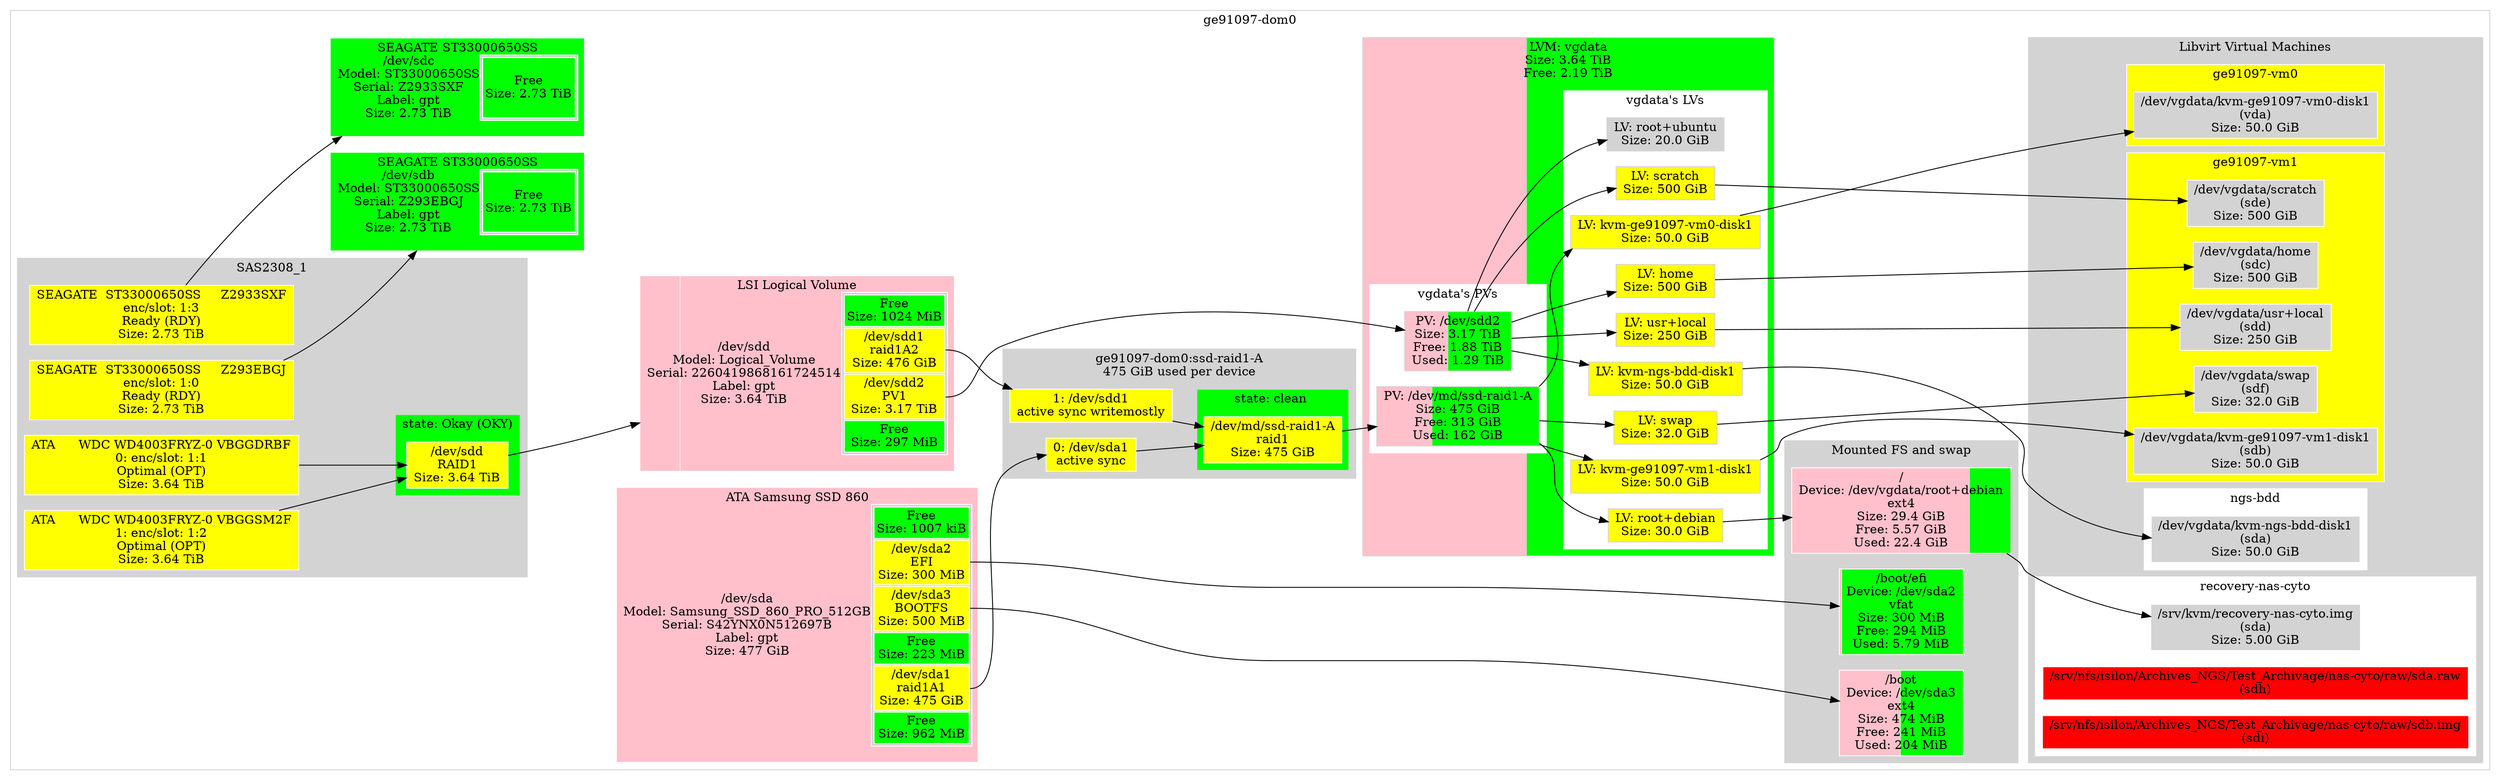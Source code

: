 digraph "ge91097-dom0"{ // HEADER: MACHINE
	rankdir=LR; // HEADER: MACHINE
	subgraph "cluster_machine@ge91097-dom0" {
		style=filled;
		color=lightgrey;
		fillcolor=white;
		node [style=filled,color=white,fillcolor=white,shape=rectangle];
			{ "machine@ge91097-dom0|Partition::GPT@sda" [
				label=<<TABLE BORDER="0" CELLPADDING="0" CELLSPACING="0">
						<TR> <TD COLSPAN="2">ATA Samsung SSD 860</TD> </TR><TR><TD >/dev/sda<BR/>Model: Samsung_SSD_860_PRO_512GB<BR/>Serial: S42YNX0N512697B<BR/>Label: gpt<BR/>Size: 477 GiB</TD>    <TD BGCOLOR="lightgrey">
						<TABLE >
							<TR>
								<TD bgcolor="green">
								Free<BR/>Size: 1007 kiB
								</TD>
							</TR>
							<TR>
								<TD PORT="2" BGCOLOR="yellow">
								/dev/sda2<BR/>EFI<BR/>Size: 300 MiB
								</TD>
							</TR>
							<TR>
								<TD PORT="3" BGCOLOR="yellow">
								/dev/sda3<BR/>BOOTFS<BR/>Size: 500 MiB
								</TD>
							</TR>
							<TR>
								<TD bgcolor="green">
								Free<BR/>Size: 223 MiB
								</TD>
							</TR>
							<TR>
								<TD PORT="1" BGCOLOR="yellow">
								/dev/sda1<BR/>raid1A1<BR/>Size: 475 GiB
								</TD>
							</TR>
							<TR>
								<TD bgcolor="green">
								Free<BR/>Size: 962 MiB
								</TD>
							</TR>
						</TABLE>
						</TD> </TR><TR> <TD COLSPAN="2"> </TD> </TR>
					</TABLE>
				>;
				// Style node
				color=white;
				fillcolor=lightgrey;
				shape="rectangle";
				style=striped;
				fillcolor="green;0.000002:pink;0.000614:pink;0.001024:green;0.000457:pink;0.995933:green;0.001970";
			]; }
			{ "machine@ge91097-dom0|Partition::GPT@sdb" [
				label=<<TABLE BORDER="0" CELLPADDING="0" CELLSPACING="0">
						<TR> <TD COLSPAN="2">SEAGATE ST33000650SS</TD> </TR><TR><TD >/dev/sdb<BR/>Model: ST33000650SS<BR/>Serial: Z293EBGJ<BR/>Label: gpt<BR/>Size: 2.73 TiB</TD>    <TD BGCOLOR="lightgrey">
						<TABLE >
							<TR>
								<TD bgcolor="green">
								Free<BR/>Size: 2.73 TiB
								</TD>
							</TR>
						</TABLE>
						</TD> </TR><TR> <TD COLSPAN="2"> </TD> </TR>
					</TABLE>
				>;
				// Style node
				color=white;
				fillcolor=lightgrey;
				shape="rectangle";
				style=striped;
				fillcolor="green;1.000000";
			]; }
			{ "machine@ge91097-dom0|Partition::GPT@sdc" [
				label=<<TABLE BORDER="0" CELLPADDING="0" CELLSPACING="0">
						<TR> <TD COLSPAN="2">SEAGATE ST33000650SS</TD> </TR><TR><TD >/dev/sdc<BR/>Model: ST33000650SS<BR/>Serial: Z2933SXF<BR/>Label: gpt<BR/>Size: 2.73 TiB</TD>    <TD BGCOLOR="lightgrey">
						<TABLE >
							<TR>
								<TD bgcolor="green">
								Free<BR/>Size: 2.73 TiB
								</TD>
							</TR>
						</TABLE>
						</TD> </TR><TR> <TD COLSPAN="2"> </TD> </TR>
					</TABLE>
				>;
				// Style node
				color=white;
				fillcolor=lightgrey;
				shape="rectangle";
				style=striped;
				fillcolor="green;1.000000";
			]; }
			{ "machine@ge91097-dom0|Partition::GPT@sdd" [
				label=<<TABLE BORDER="0" CELLPADDING="0" CELLSPACING="0">
						<TR> <TD COLSPAN="2">LSI Logical Volume</TD> </TR><TR><TD >/dev/sdd<BR/>Model: Logical_Volume<BR/>Serial: 2260419868161724514<BR/>Label: gpt<BR/>Size: 3.64 TiB</TD>    <TD BGCOLOR="lightgrey">
						<TABLE >
							<TR>
								<TD bgcolor="green">
								Free<BR/>Size: 1024 MiB
								</TD>
							</TR>
							<TR>
								<TD PORT="1" BGCOLOR="yellow">
								/dev/sdd1<BR/>raid1A2<BR/>Size: 476 GiB
								</TD>
							</TR>
							<TR>
								<TD PORT="2" BGCOLOR="yellow">
								/dev/sdd2<BR/>PV1<BR/>Size: 3.17 TiB
								</TD>
							</TR>
							<TR>
								<TD bgcolor="green">
								Free<BR/>Size: 297 MiB
								</TD>
							</TR>
						</TABLE>
						</TD> </TR><TR> <TD COLSPAN="2"> </TD> </TR>
					</TABLE>
				>;
				// Style node
				color=white;
				fillcolor=lightgrey;
				shape="rectangle";
				style=striped;
				fillcolor="green;0.000268:pink;0.127775:pink;0.871878:green;0.000078";
			]; }
			subgraph "cluster_machine@ge91097-dom0|LVM::VG@vgdata" {
				style=filled;
				color=lightgrey;
				fillcolor=lightgrey;
				node [style=filled,color=lightgrey,fillcolor=lightgrey,shape=rectangle];
				subgraph "cluster_machine@ge91097-dom0|LVM::VG@vgdata|::PVs" {
					color=white;
					fillcolor=white;
					{ "machine@ge91097-dom0|LVM::VG@vgdata|::PVs|::PV@md127" [
						label="PV: /dev/md/ssd-raid1-A\nSize: 475 GiB\nFree: 313 GiB\nUsed: 162 GiB";
						style=striped;fillcolor="pink;0.341145.2:green"
					]; }
					{ "machine@ge91097-dom0|LVM::VG@vgdata|::PVs|::PV@sdd2" [
						label="PV: /dev/sdd2\nSize: 3.17 TiB\nFree: 1.88 TiB\nUsed: 1.29 TiB";
						style=striped;fillcolor="pink;0.406404.2:green"
					]; }
					label="vgdata's PVs";
				}
				subgraph "cluster_machine@ge91097-dom0|LVM::VG@vgdata|::LVs" {
					color=white;
					fillcolor=white;
					{ "machine@ge91097-dom0|LVM::VG@vgdata|::LVs|::LV@home" [
						label="LV: home\nSize: 500 GiB";
						fillcolor="yellow"
					]; }
					{ "machine@ge91097-dom0|LVM::VG@vgdata|::LVs|::LV@kvm-ge91097-vm0-disk1" [
						label="LV: kvm-ge91097-vm0-disk1\nSize: 50.0 GiB";
						fillcolor="yellow"
					]; }
					{ "machine@ge91097-dom0|LVM::VG@vgdata|::LVs|::LV@kvm-ge91097-vm1-disk1" [
						label="LV: kvm-ge91097-vm1-disk1\nSize: 50.0 GiB";
						fillcolor="yellow"
					]; }
					{ "machine@ge91097-dom0|LVM::VG@vgdata|::LVs|::LV@kvm-ngs-bdd-disk1" [
						label="LV: kvm-ngs-bdd-disk1\nSize: 50.0 GiB";
						fillcolor="yellow"
					]; }
					{ "machine@ge91097-dom0|LVM::VG@vgdata|::LVs|::LV@root+debian" [
						label="LV: root+debian\nSize: 30.0 GiB";
						fillcolor="yellow"
					]; }
					{ "machine@ge91097-dom0|LVM::VG@vgdata|::LVs|::LV@root+ubuntu" [
						label="LV: root+ubuntu\nSize: 20.0 GiB";
						fillcolor="lightgrey"
					]; }
					{ "machine@ge91097-dom0|LVM::VG@vgdata|::LVs|::LV@scratch" [
						label="LV: scratch\nSize: 500 GiB";
						fillcolor="yellow"
					]; }
					{ "machine@ge91097-dom0|LVM::VG@vgdata|::LVs|::LV@swap" [
						label="LV: swap\nSize: 32.0 GiB";
						fillcolor="yellow"
					]; }
					{ "machine@ge91097-dom0|LVM::VG@vgdata|::LVs|::LV@usr+local" [
						label="LV: usr+local\nSize: 250 GiB";
						fillcolor="yellow"
					]; }
					label="vgdata's LVs";
				}
				label="LVM: vgdata\nSize: 3.64 TiB\nFree: 2.19 TiB";
				style=striped;fillcolor="pink;0.398080.2:green"
			}
			subgraph "cluster_machine@ge91097-dom0|RAID::MD@md127" {
				style=filled;
				color=lightgrey;
				fillcolor=lightgrey;
				node [style=filled,color=white,fillcolor=lightgrey,shape=rectangle];
				subgraph "cluster_machine@ge91097-dom0|RAID::MD@md127|::State" {
					{ "machine@ge91097-dom0|RAID::MD@md127|::State|::RaidDevice@md127" [
						label="/dev/md/ssd-raid1-A\nraid1\nSize: 475 GiB";
						fillcolor="yellow"
					]; }
					label="state: clean ";
					shape=oval
					fillcolor=green
				}
				{ "machine@ge91097-dom0|RAID::MD@md127|::Device@sda1" [
					label="0: /dev/sda1\nactive sync";
					fillcolor=yellow
				]; }
				{ "machine@ge91097-dom0|RAID::MD@md127|::Device@sdd1" [
					label="1: /dev/sdd1\nactive sync writemostly";
					fillcolor=yellow
				]; }
				label="ge91097-dom0:ssd-raid1-A\n475 GiB used per device";
			}
			subgraph "cluster_machine@ge91097-dom0|RAID::LSI::SASIrcu@0" {
				style=filled;
				color=lightgrey;
				fillcolor=lightgrey;
				node [style=filled,color=white,fillcolor=lightgrey,shape=rectangle];
				{ "machine@ge91097-dom0|RAID::LSI::SASIrcu@0|::RawDevice@LSISASIrcu@1:0" [
					label="SEAGATE  ST33000650SS     Z293EBGJ\nenc/slot: 1:0\nReady (RDY)\nSize: 2.73 TiB";
					fillcolor=yellow
				]; }
				{ "machine@ge91097-dom0|RAID::LSI::SASIrcu@0|::RawDevice@LSISASIrcu@1:1" [
					label="ATA      WDC WD4003FRYZ-0 VBGGDRBF\n0: enc/slot: 1:1\nOptimal (OPT)\nSize: 3.64 TiB";
					fillcolor=yellow
				]; }
				{ "machine@ge91097-dom0|RAID::LSI::SASIrcu@0|::RawDevice@LSISASIrcu@1:2" [
					label="ATA      WDC WD4003FRYZ-0 VBGGSM2F\n1: enc/slot: 1:2\nOptimal (OPT)\nSize: 3.64 TiB";
					fillcolor=yellow
				]; }
				{ "machine@ge91097-dom0|RAID::LSI::SASIrcu@0|::RawDevice@LSISASIrcu@1:3" [
					label="SEAGATE  ST33000650SS     Z2933SXF\nenc/slot: 1:3\nReady (RDY)\nSize: 2.73 TiB";
					fillcolor=yellow
				]; }
				subgraph "cluster_machine@ge91097-dom0|RAID::LSI::SASIrcu@0|::State@sdd" {
					{ "machine@ge91097-dom0|RAID::LSI::SASIrcu@0|::State@sdd|::RaidDevice@1" [
						label="/dev/sdd\nRAID1\nSize: 3.64 TiB";
						fillcolor="yellow"
					]; }
					label="state: Okay (OKY)";
					shape=oval
					fillcolor=green
				}
				label="SAS2308_1";
			}
			subgraph "cluster_machine@ge91097-dom0|FS" {
				style=filled;
				color=lightgrey;
				fillcolor=lightgrey;
				node [style=filled,color=white,fillcolor=lightgrey,shape=rectangle];
				{ "machine@ge91097-dom0|FS|::FS@/" [
					label="/\nDevice: /dev/vgdata/root+debian\next4\nSize: 29.4 GiB\nFree: 5.57 GiB\nUsed: 22.4 GiB";
					style=striped;fillcolor="pink;0.810348.2:green"
				]; }
				{ "machine@ge91097-dom0|FS|::FS@/boot/efi" [
					label="/boot/efi\nDevice: /dev/sda2\nvfat\nSize: 300 MiB\nFree: 294 MiB\nUsed: 5.79 MiB";
					style=striped;fillcolor="pink;0.019308.2:green"
				]; }
				{ "machine@ge91097-dom0|FS|::FS@/boot" [
					label="/boot\nDevice: /dev/sda3\next4\nSize: 474 MiB\nFree: 241 MiB\nUsed: 204 MiB";
					style=striped;fillcolor="pink;0.492481.2:green"
				]; }
				subgraph "cluster_machine@ge91097-dom0|FS|::AllSWAP@@FS@SWAP" {
					style=filled;
					color=white
					fillcolor=lightgrey;
					node [style=filled,color=white,fillcolor=lightgrey,shape=rectangle];
					label="SWAP\nSize: 0 B\nFree: 0 B\nUsed: 0 B";
					style=striped;fillcolor="green"
				}
				label="Mounted FS and swap";
			}
			subgraph "cluster_machine@ge91097-dom0|Libvirt" {
				style=filled;
				color=lightgrey;
				fillcolor=lightgrey;
				node [style=filled,color=white,fillcolor=lightgrey,shape=rectangle];
				subgraph "cluster_machine@ge91097-dom0|Libvirt|::VM@recovery-nas-cyto" {
					color=white;
					fillcolor=white;
					{ "machine@ge91097-dom0|Libvirt|::VM@recovery-nas-cyto|::Block@sda" [
						label="/srv/kvm/recovery-nas-cyto.img\n(sda)\nSize: 5.00 GiB";
					]; }
					{ "machine@ge91097-dom0|Libvirt|::VM@recovery-nas-cyto|::Block@sdh" [
						label="/srv/nfs/isilon/Archives_NGS/Test_Archivage/nas-cyto/raw/sda.raw\n(sdh)";
						fillcolor=red
					]; }
					{ "machine@ge91097-dom0|Libvirt|::VM@recovery-nas-cyto|::Block@sdi" [
						label="/srv/nfs/isilon/Archives_NGS/Test_Archivage/nas-cyto/raw/sdb.img\n(sdi)";
						fillcolor=red
					]; }
					label="recovery-nas-cyto";
				}
				subgraph "cluster_machine@ge91097-dom0|Libvirt|::VM@ngs-bdd" {
					color=white;
					fillcolor=white;
					{ "machine@ge91097-dom0|Libvirt|::VM@ngs-bdd|::Block@sda" [
						label="/dev/vgdata/kvm-ngs-bdd-disk1\n(sda)\nSize: 50.0 GiB";
					]; }
					label="ngs-bdd";
				}
				subgraph "cluster_machine@ge91097-dom0|Libvirt|::VM@ge91097-vm1" {
					color=white;
					fillcolor=white;
					{ "machine@ge91097-dom0|Libvirt|::VM@ge91097-vm1|::Block@sdc" [
						label="/dev/vgdata/home\n(sdc)\nSize: 500 GiB";
					]; }
					{ "machine@ge91097-dom0|Libvirt|::VM@ge91097-vm1|::Block@sdb" [
						label="/dev/vgdata/kvm-ge91097-vm1-disk1\n(sdb)\nSize: 50.0 GiB";
					]; }
					{ "machine@ge91097-dom0|Libvirt|::VM@ge91097-vm1|::Block@sde" [
						label="/dev/vgdata/scratch\n(sde)\nSize: 500 GiB";
					]; }
					{ "machine@ge91097-dom0|Libvirt|::VM@ge91097-vm1|::Block@sdf" [
						label="/dev/vgdata/swap\n(sdf)\nSize: 32.0 GiB";
					]; }
					{ "machine@ge91097-dom0|Libvirt|::VM@ge91097-vm1|::Block@sdd" [
						label="/dev/vgdata/usr+local\n(sdd)\nSize: 250 GiB";
					]; }
					label="ge91097-vm1";
					fillcolor=yellow
				}
				subgraph "cluster_machine@ge91097-dom0|Libvirt|::VM@ge91097-vm0" {
					color=white;
					fillcolor=white;
					{ "machine@ge91097-dom0|Libvirt|::VM@ge91097-vm0|::Block@vda" [
						label="/dev/vgdata/kvm-ge91097-vm0-disk1\n(vda)\nSize: 50.0 GiB";
					]; }
					label="ge91097-vm0";
					fillcolor=yellow
				}
				label="Libvirt Virtual Machines";
			}
			// Links from LVM VG: LVM::VG@vgdata
			"machine@ge91097-dom0|LVM::VG@vgdata|::PVs|::PV@sdd2" -> "machine@ge91097-dom0|LVM::VG@vgdata|::LVs|::LV@home"
			"machine@ge91097-dom0|LVM::VG@vgdata|::PVs|::PV@md127" -> "machine@ge91097-dom0|LVM::VG@vgdata|::LVs|::LV@kvm-ge91097-vm0-disk1"
			"machine@ge91097-dom0|LVM::VG@vgdata|::PVs|::PV@md127" -> "machine@ge91097-dom0|LVM::VG@vgdata|::LVs|::LV@kvm-ge91097-vm1-disk1"
			"machine@ge91097-dom0|LVM::VG@vgdata|::PVs|::PV@sdd2" -> "machine@ge91097-dom0|LVM::VG@vgdata|::LVs|::LV@kvm-ngs-bdd-disk1"
			"machine@ge91097-dom0|LVM::VG@vgdata|::PVs|::PV@md127" -> "machine@ge91097-dom0|LVM::VG@vgdata|::LVs|::LV@root+debian"
			"machine@ge91097-dom0|LVM::VG@vgdata|::PVs|::PV@sdd2" -> "machine@ge91097-dom0|LVM::VG@vgdata|::LVs|::LV@root+ubuntu"
			"machine@ge91097-dom0|LVM::VG@vgdata|::PVs|::PV@sdd2" -> "machine@ge91097-dom0|LVM::VG@vgdata|::LVs|::LV@scratch"
			"machine@ge91097-dom0|LVM::VG@vgdata|::PVs|::PV@md127" -> "machine@ge91097-dom0|LVM::VG@vgdata|::LVs|::LV@swap"
			"machine@ge91097-dom0|LVM::VG@vgdata|::PVs|::PV@sdd2" -> "machine@ge91097-dom0|LVM::VG@vgdata|::LVs|::LV@usr+local"
			// Links from MD: /dev/md/ssd-raid1-A
			"machine@ge91097-dom0|RAID::MD@md127|::Device@sda1" -> "machine@ge91097-dom0|RAID::MD@md127|::State|::RaidDevice@md127"
			"machine@ge91097-dom0|RAID::MD@md127|::Device@sdd1" -> "machine@ge91097-dom0|RAID::MD@md127|::State|::RaidDevice@md127"
			// Links from MegaCli: Controller 0
			
			"machine@ge91097-dom0|RAID::LSI::SASIrcu@0|::RawDevice@LSISASIrcu@1:1" -> "machine@ge91097-dom0|RAID::LSI::SASIrcu@0|::State@sdd|::RaidDevice@1"
			"machine@ge91097-dom0|RAID::LSI::SASIrcu@0|::RawDevice@LSISASIrcu@1:2" -> "machine@ge91097-dom0|RAID::LSI::SASIrcu@0|::State@sdd|::RaidDevice@1"
			
			// Links from Libvirt::VM::Block@sda
			// SOURCE LINK: recovery-nas-cyto 5368709120 (sda) "machine@ge91097-dom0|Libvirt|::VM@recovery-nas-cyto|::Block@sda"
			// Links from Libvirt::VM::Block@sdh
			// SOURCE LINK: recovery-nas-cyto 0 (sdh) "machine@ge91097-dom0|Libvirt|::VM@recovery-nas-cyto|::Block@sdh"
			// Links from Libvirt::VM::Block@sdi
			// SOURCE LINK: recovery-nas-cyto 0 (sdi) "machine@ge91097-dom0|Libvirt|::VM@recovery-nas-cyto|::Block@sdi"
			// Links from Libvirt::VM::Block@sda
			// SOURCE LINK: ngs-bdd 53687091200 (sda) "machine@ge91097-dom0|Libvirt|::VM@ngs-bdd|::Block@sda"
			// Links from Libvirt::VM::Block@sdc
			// SOURCE LINK: ge91097-vm1 536870912000 (sdc) "machine@ge91097-dom0|Libvirt|::VM@ge91097-vm1|::Block@sdc"
			// Links from Libvirt::VM::Block@sdb
			// SOURCE LINK: ge91097-vm1 53687091200 (sdb) "machine@ge91097-dom0|Libvirt|::VM@ge91097-vm1|::Block@sdb"
			// Links from Libvirt::VM::Block@sde
			// SOURCE LINK: ge91097-vm1 536870912000 (sde) "machine@ge91097-dom0|Libvirt|::VM@ge91097-vm1|::Block@sde"
			// Links from Libvirt::VM::Block@sdf
			// SOURCE LINK: ge91097-vm1 34359738368 (sdf) "machine@ge91097-dom0|Libvirt|::VM@ge91097-vm1|::Block@sdf"
			// Links from Libvirt::VM::Block@sdd
			// SOURCE LINK: ge91097-vm1 268435456000 (sdd) "machine@ge91097-dom0|Libvirt|::VM@ge91097-vm1|::Block@sdd"
			// Links from Libvirt::VM::Block@vda
			// SOURCE LINK: ge91097-vm0 53687091200 (vda) "machine@ge91097-dom0|Libvirt|::VM@ge91097-vm0|::Block@vda"
			// Links for Partition::GPT@sda
			// TARGET LINK: ge91097-dom0 512110190592 sda "machine@ge91097-dom0|Partition::GPT@sda"
			// Links for Partition::Table
			// Links for Partition::Table::Part::Free@_1
			// Links for Partition::Table::Part::Data@sda2
			// Links for Partition::Table::Part::Data@sda3
			// Links for Partition::Table::Part::Free@_2
			// Links for Partition::Table::Part::Data@sda1
			// Links for Partition::Table::Part::Free@_3
			// Links for Partition::GPT@sdb
			"machine@ge91097-dom0|RAID::LSI::SASIrcu@0|::RawDevice@LSISASIrcu@1:0" -> "machine@ge91097-dom0|Partition::GPT@sdb"
			// Links for Partition::GPT@sdb
			// Links for Partition::Table
			// Links for Partition::Table::Part::Free@_1
			// Links for Partition::GPT@sdc
			"machine@ge91097-dom0|RAID::LSI::SASIrcu@0|::RawDevice@LSISASIrcu@1:3" -> "machine@ge91097-dom0|Partition::GPT@sdc"
			// Links for Partition::GPT@sdc
			// Links for Partition::Table
			// Links for Partition::Table::Part::Free@_1
			// Links for Partition::GPT@sdd
			"machine@ge91097-dom0|RAID::LSI::SASIrcu@0|::State@sdd|::RaidDevice@1" -> "machine@ge91097-dom0|Partition::GPT@sdd"
			// Links for Partition::GPT@sdd
			// Links for Partition::Table
			// Links for Partition::Table::Part::Free@_1
			// Links for Partition::Table::Part::Data@sdd1
			// Links for Partition::Table::Part::Data@sdd2
			// Links for Partition::Table::Part::Free@_2
			// Links for LVM VG: LVM::VG@vgdata
			// Links for LVM::VG::PVs
			// Links for LVM::VG::PVs::PV@md127
			"machine@ge91097-dom0|RAID::MD@md127|::State|::RaidDevice@md127" -> "machine@ge91097-dom0|LVM::VG@vgdata|::PVs|::PV@md127"
			// Links for LVM::VG::PVs::PV@md127
			// Links for LVM::VG::PVs::PV@sdd2
			"machine@ge91097-dom0|Partition::GPT@sdd":"2" -> "machine@ge91097-dom0|LVM::VG@vgdata|::PVs|::PV@sdd2"
			// Links for LVM::VG::PVs::PV@sdd2
			// Links for LVM::VG::LVs
			// Links for LVM::VG::LVs::LV@home
			// Links for LVM::VG::LVs::LV@kvm-ge91097-vm0-disk1
			// Links for LVM::VG::LVs::LV@kvm-ge91097-vm1-disk1
			// Links for LVM::VG::LVs::LV@kvm-ngs-bdd-disk1
			// Links for LVM::VG::LVs::LV@root+debian
			// Links for LVM::VG::LVs::LV@root+ubuntu
			// Links for LVM::VG::LVs::LV@scratch
			// Links for LVM::VG::LVs::LV@swap
			// Links for LVM::VG::LVs::LV@usr+local
			// Links for MD: /dev/md/ssd-raid1-A
			// Links for RAID::MD::State
			// Links for RAID::MD::State::RaidDevice@md127
			// Links for RAID::MD::Device@sda1
			"machine@ge91097-dom0|Partition::GPT@sda":"1" -> "machine@ge91097-dom0|RAID::MD@md127|::Device@sda1"
			// Links for RAID::MD::Device@sda1
			// Links for RAID::MD::Device@sdd1
			"machine@ge91097-dom0|Partition::GPT@sdd":"1" -> "machine@ge91097-dom0|RAID::MD@md127|::Device@sdd1"
			// Links for RAID::MD::Device@sdd1
			// Links for MegaCli: Controller 0
			// Links for RAID::LSI::SASIrcu::RawDevice@LSISASIrcu@1:0
			// Links for RAID::LSI::SASIrcu::RawDevice@LSISASIrcu@1:1
			// Links for RAID::LSI::SASIrcu::RawDevice@LSISASIrcu@1:2
			// Links for RAID::LSI::SASIrcu::RawDevice@LSISASIrcu@1:3
			// Links for RAID::LSI::SASIrcu::State@sdd
			// Links for RAID::LSI::SASIrcu::State::RaidDevice@1
			// Links for FS
			// Links for FS::FS@/
			"machine@ge91097-dom0|LVM::VG@vgdata|::LVs|::LV@root+debian" -> "machine@ge91097-dom0|FS|::FS@/"
			// Links for FS::FS@/
			// Links for FS::FS@/boot/efi
			"machine@ge91097-dom0|Partition::GPT@sda":"2" -> "machine@ge91097-dom0|FS|::FS@/boot/efi"
			// Links for FS::FS@/boot/efi
			// Links for FS::FS@/boot
			"machine@ge91097-dom0|Partition::GPT@sda":"3" -> "machine@ge91097-dom0|FS|::FS@/boot"
			// Links for FS::FS@/boot
			// Links for FS::AllSWAP@@FS@SWAP
			// Links for Libvirt Virtual Machines
			// Links for Libvirt::VM@recovery-nas-cyto
			// Links for Libvirt::VM::Block@sda
			"machine@ge91097-dom0|FS|::FS@/" -> "machine@ge91097-dom0|Libvirt|::VM@recovery-nas-cyto|::Block@sda"
			// Links for Libvirt::VM::Block@sda
			// Links for Libvirt::VM::Block@sdh
			// Links for Libvirt::VM::Block@sdi
			// Links for Libvirt::VM@ngs-bdd
			// Links for Libvirt::VM::Block@sda
			"machine@ge91097-dom0|LVM::VG@vgdata|::LVs|::LV@kvm-ngs-bdd-disk1" -> "machine@ge91097-dom0|Libvirt|::VM@ngs-bdd|::Block@sda"
			// Links for Libvirt::VM::Block@sda
			// Links for Libvirt::VM@ge91097-vm1
			// Links for Libvirt::VM::Block@sdc
			"machine@ge91097-dom0|LVM::VG@vgdata|::LVs|::LV@home" -> "machine@ge91097-dom0|Libvirt|::VM@ge91097-vm1|::Block@sdc"
			// Links for Libvirt::VM::Block@sdc
			// Links for Libvirt::VM::Block@sdb
			"machine@ge91097-dom0|LVM::VG@vgdata|::LVs|::LV@kvm-ge91097-vm1-disk1" -> "machine@ge91097-dom0|Libvirt|::VM@ge91097-vm1|::Block@sdb"
			// Links for Libvirt::VM::Block@sdb
			// Links for Libvirt::VM::Block@sde
			"machine@ge91097-dom0|LVM::VG@vgdata|::LVs|::LV@scratch" -> "machine@ge91097-dom0|Libvirt|::VM@ge91097-vm1|::Block@sde"
			// Links for Libvirt::VM::Block@sde
			// Links for Libvirt::VM::Block@sdf
			"machine@ge91097-dom0|LVM::VG@vgdata|::LVs|::LV@swap" -> "machine@ge91097-dom0|Libvirt|::VM@ge91097-vm1|::Block@sdf"
			// Links for Libvirt::VM::Block@sdf
			// Links for Libvirt::VM::Block@sdd
			"machine@ge91097-dom0|LVM::VG@vgdata|::LVs|::LV@usr+local" -> "machine@ge91097-dom0|Libvirt|::VM@ge91097-vm1|::Block@sdd"
			// Links for Libvirt::VM::Block@sdd
			// Links for Libvirt::VM@ge91097-vm0
			// Links for Libvirt::VM::Block@vda
			"machine@ge91097-dom0|LVM::VG@vgdata|::LVs|::LV@kvm-ge91097-vm0-disk1" -> "machine@ge91097-dom0|Libvirt|::VM@ge91097-vm0|::Block@vda"
			// Links for Libvirt::VM::Block@vda
		label="ge91097-dom0";
	}
} // FOOTER: MACHINE
